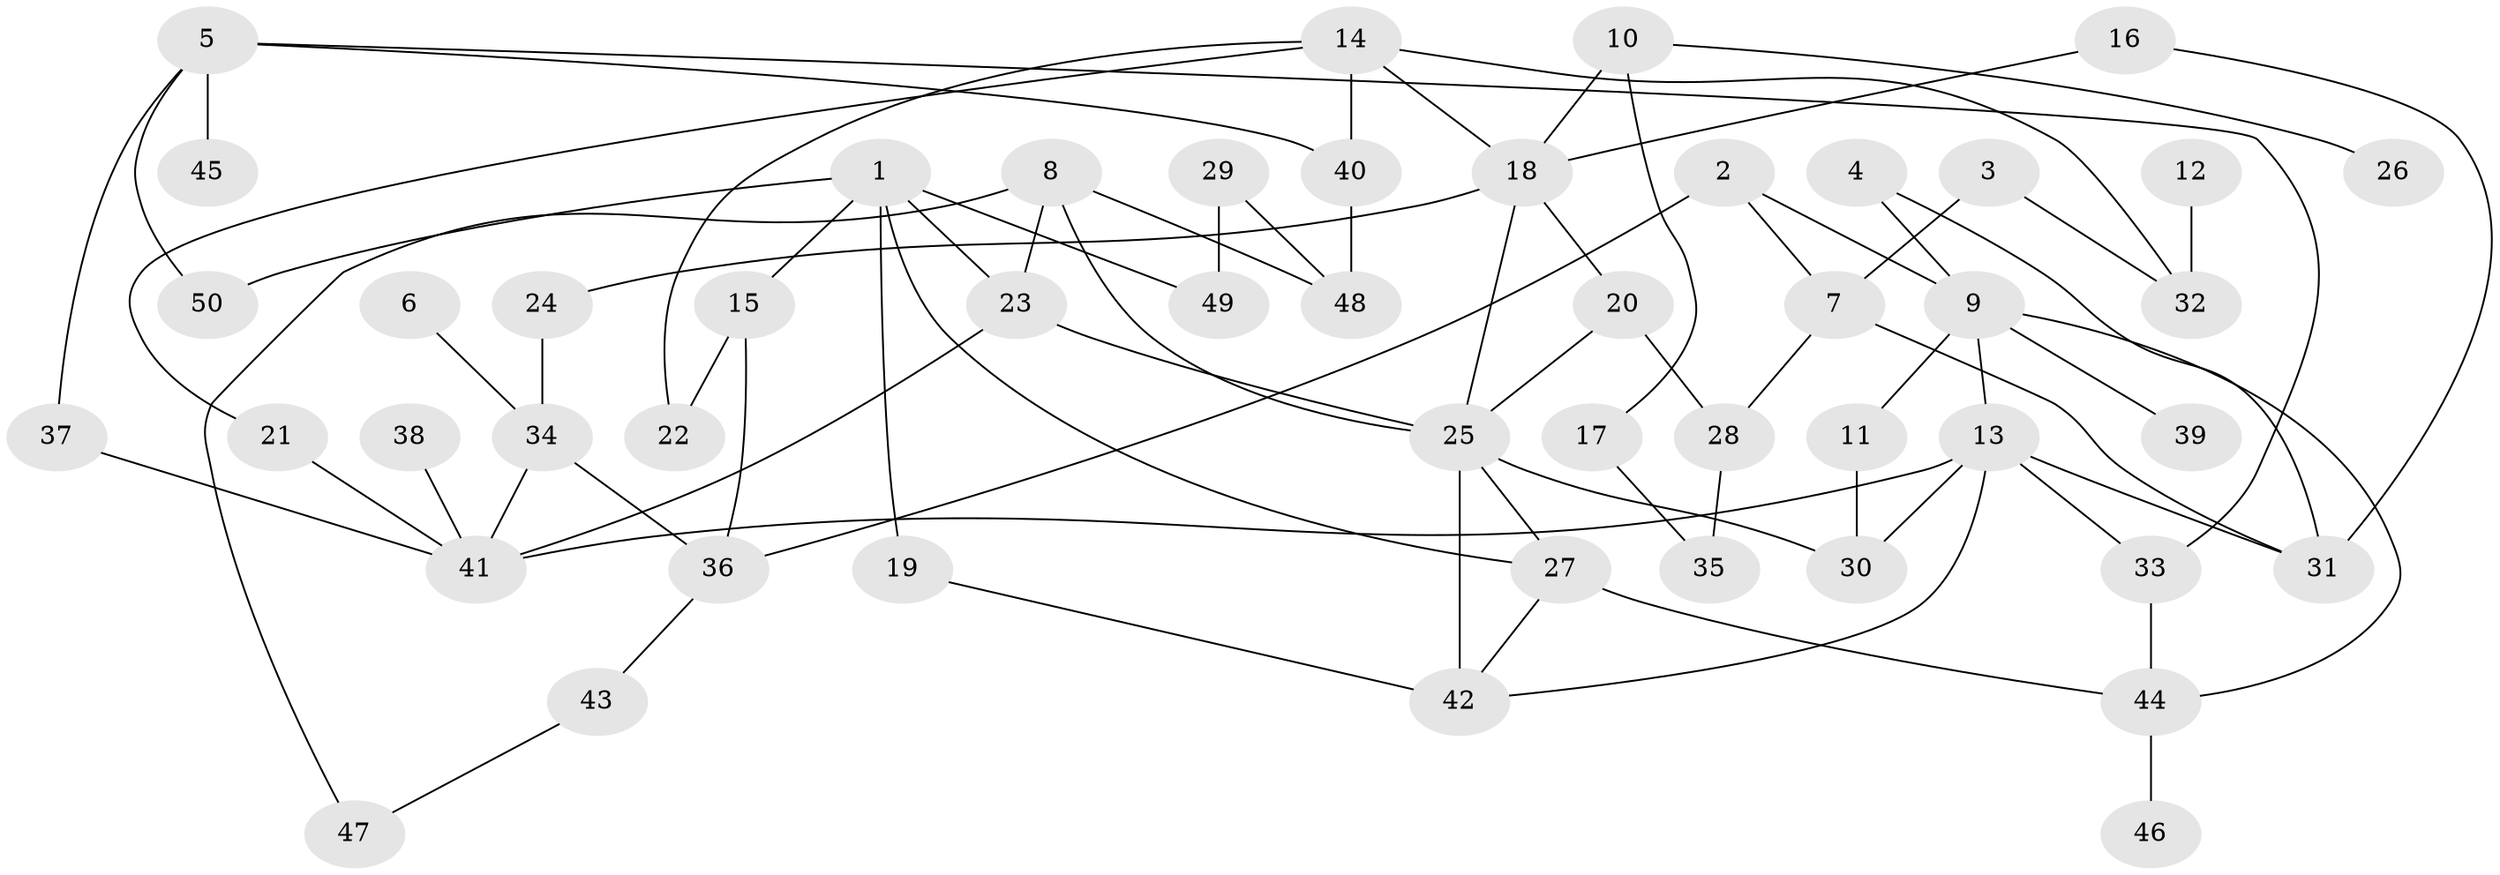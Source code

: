 // original degree distribution, {5: 0.07, 2: 0.33, 6: 0.03, 3: 0.2, 4: 0.1, 9: 0.01, 1: 0.26}
// Generated by graph-tools (version 1.1) at 2025/01/03/09/25 03:01:05]
// undirected, 50 vertices, 76 edges
graph export_dot {
graph [start="1"]
  node [color=gray90,style=filled];
  1;
  2;
  3;
  4;
  5;
  6;
  7;
  8;
  9;
  10;
  11;
  12;
  13;
  14;
  15;
  16;
  17;
  18;
  19;
  20;
  21;
  22;
  23;
  24;
  25;
  26;
  27;
  28;
  29;
  30;
  31;
  32;
  33;
  34;
  35;
  36;
  37;
  38;
  39;
  40;
  41;
  42;
  43;
  44;
  45;
  46;
  47;
  48;
  49;
  50;
  1 -- 15 [weight=1.0];
  1 -- 19 [weight=1.0];
  1 -- 23 [weight=1.0];
  1 -- 27 [weight=1.0];
  1 -- 49 [weight=1.0];
  1 -- 50 [weight=1.0];
  2 -- 7 [weight=1.0];
  2 -- 9 [weight=1.0];
  2 -- 36 [weight=1.0];
  3 -- 7 [weight=1.0];
  3 -- 32 [weight=1.0];
  4 -- 9 [weight=1.0];
  4 -- 31 [weight=1.0];
  5 -- 33 [weight=1.0];
  5 -- 37 [weight=1.0];
  5 -- 40 [weight=1.0];
  5 -- 45 [weight=1.0];
  5 -- 50 [weight=1.0];
  6 -- 34 [weight=1.0];
  7 -- 28 [weight=1.0];
  7 -- 31 [weight=1.0];
  8 -- 23 [weight=1.0];
  8 -- 25 [weight=1.0];
  8 -- 47 [weight=1.0];
  8 -- 48 [weight=1.0];
  9 -- 11 [weight=1.0];
  9 -- 13 [weight=1.0];
  9 -- 39 [weight=1.0];
  9 -- 44 [weight=1.0];
  10 -- 17 [weight=1.0];
  10 -- 18 [weight=1.0];
  10 -- 26 [weight=1.0];
  11 -- 30 [weight=1.0];
  12 -- 32 [weight=1.0];
  13 -- 30 [weight=1.0];
  13 -- 31 [weight=1.0];
  13 -- 33 [weight=1.0];
  13 -- 41 [weight=1.0];
  13 -- 42 [weight=1.0];
  14 -- 18 [weight=1.0];
  14 -- 21 [weight=1.0];
  14 -- 22 [weight=1.0];
  14 -- 32 [weight=1.0];
  14 -- 40 [weight=1.0];
  15 -- 22 [weight=1.0];
  15 -- 36 [weight=1.0];
  16 -- 18 [weight=1.0];
  16 -- 31 [weight=1.0];
  17 -- 35 [weight=1.0];
  18 -- 20 [weight=1.0];
  18 -- 24 [weight=1.0];
  18 -- 25 [weight=1.0];
  19 -- 42 [weight=1.0];
  20 -- 25 [weight=1.0];
  20 -- 28 [weight=1.0];
  21 -- 41 [weight=1.0];
  23 -- 25 [weight=1.0];
  23 -- 41 [weight=1.0];
  24 -- 34 [weight=1.0];
  25 -- 27 [weight=1.0];
  25 -- 30 [weight=1.0];
  25 -- 42 [weight=2.0];
  27 -- 42 [weight=1.0];
  27 -- 44 [weight=1.0];
  28 -- 35 [weight=1.0];
  29 -- 48 [weight=1.0];
  29 -- 49 [weight=1.0];
  33 -- 44 [weight=1.0];
  34 -- 36 [weight=1.0];
  34 -- 41 [weight=1.0];
  36 -- 43 [weight=1.0];
  37 -- 41 [weight=1.0];
  38 -- 41 [weight=1.0];
  40 -- 48 [weight=1.0];
  43 -- 47 [weight=1.0];
  44 -- 46 [weight=1.0];
}
